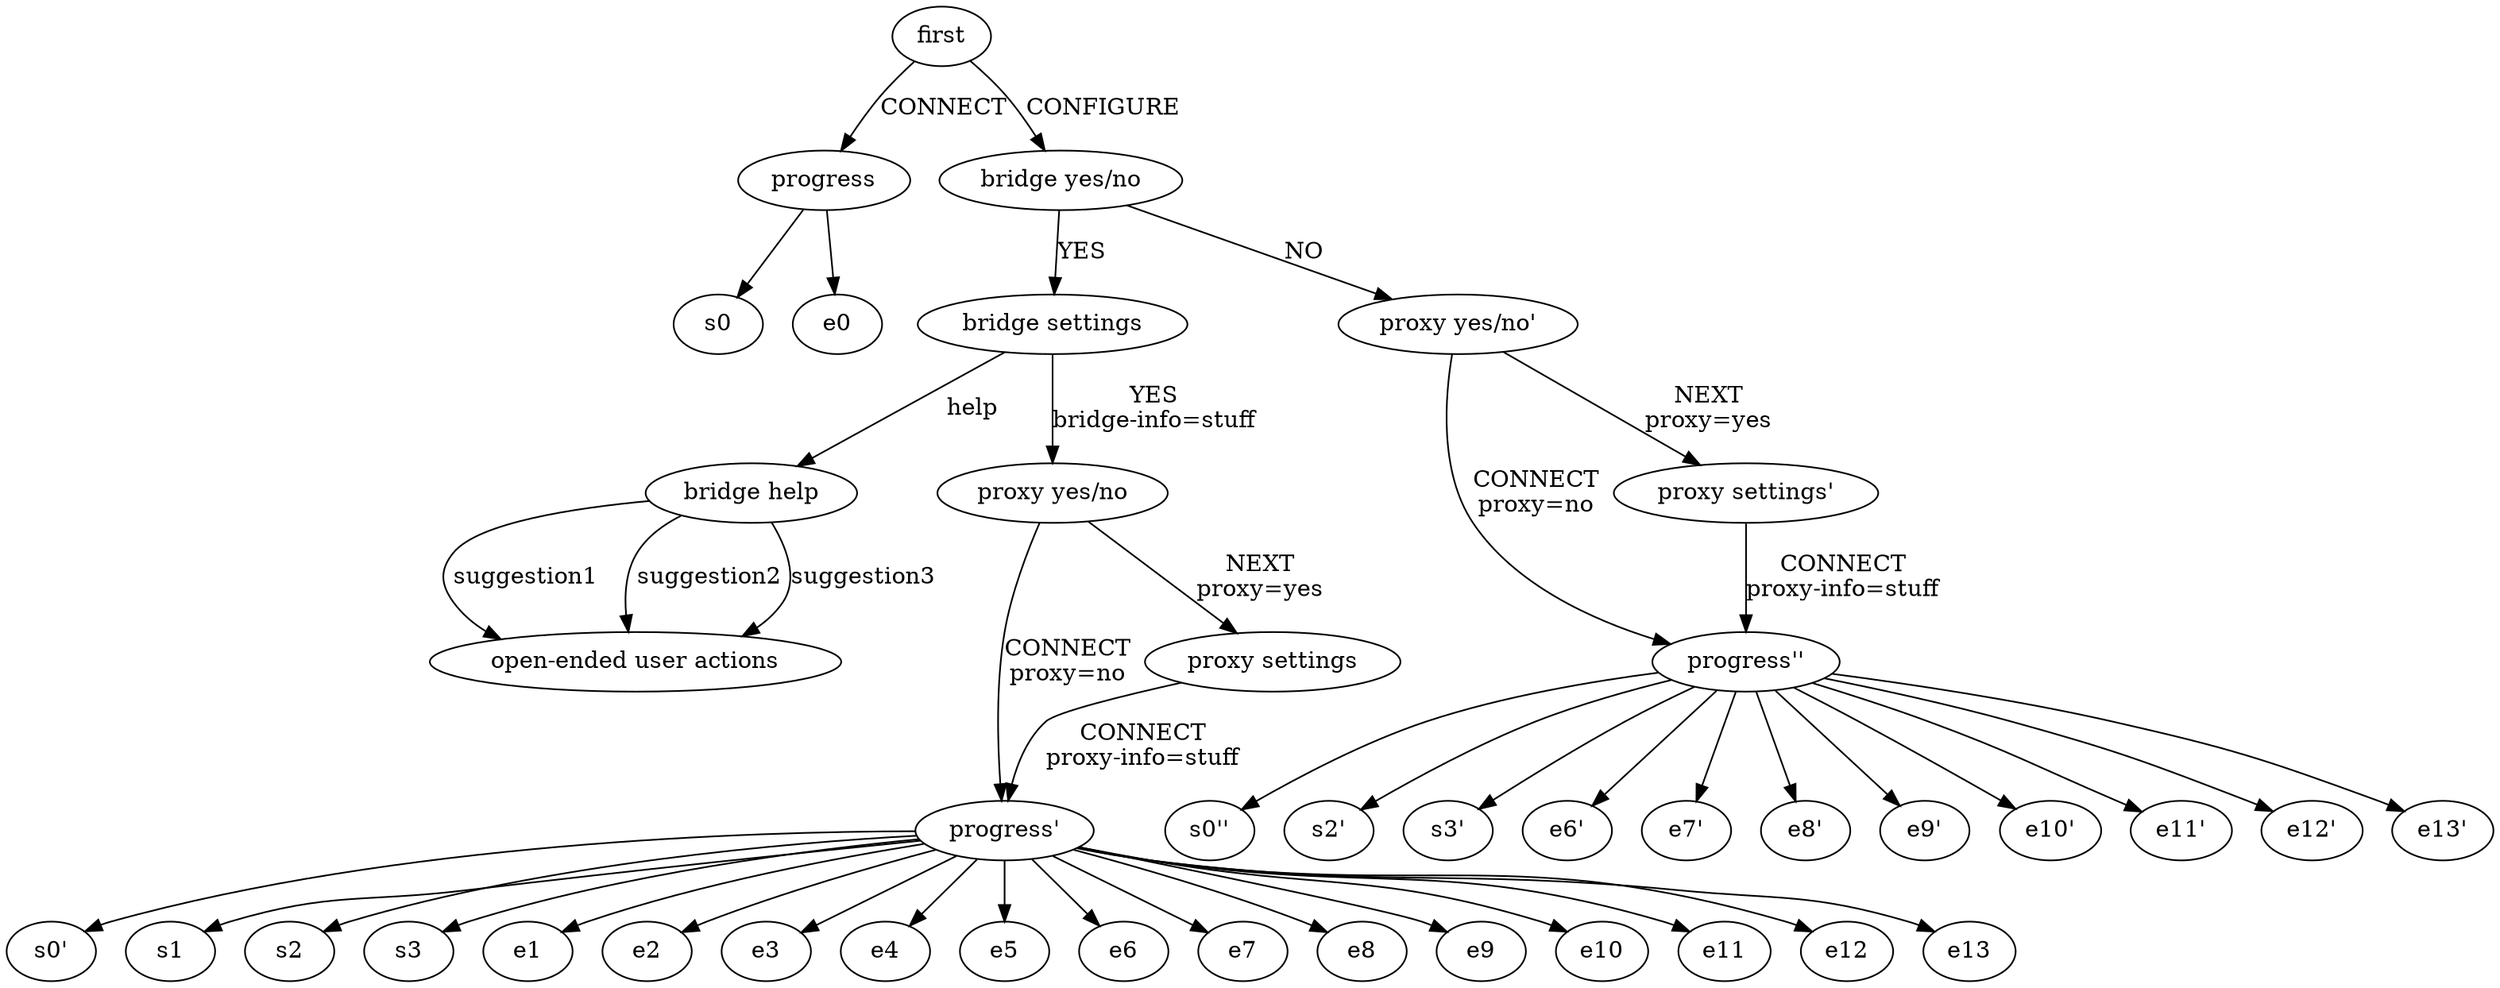 digraph torconfig {
	#"first" -> q0 [label=quit];
	"first" -> "progress" [label=CONNECT];
	#"progress" -> "first" [label=cancel];
	#"progress" -> "progress" [label="timeout?!"];
	"progress" -> "s0"; #no bridge no proxy connection
	"progress" -> "e0"; #need a bridge or proxy
	"first" -> "bridge yes/no" [label=CONFIGURE];
	#"bridge yes/no" -> q1 [label=quit];
	"bridge yes/no" -> "bridge settings" [label=YES];
	#"bridge settings" -> "bridge yes/no" [label=back];
	#"bridge settings" -> q2 [label=quit];
	"bridge settings" -> "bridge help" [label=help];
	#"bridge help" -> "bridge settings" [label=done];
	"bridge help" -> "open-ended user actions" [label=suggestion1];
	"bridge help" -> "open-ended user actions" [label=suggestion2];
	"bridge help" -> "open-ended user actions" [label=suggestion3];
	"bridge yes/no" -> "proxy yes/no'" [label=NO];
	"bridge settings" -> "proxy yes/no" [label="YES\nbridge-info=stuff"];
	#####################################################################################################
	#"proxy yes/no" -> "bridge yes/no" [label="back\nbridge=no"];
	#"proxy yes/no" -> "bridge settings" [label="back\nbridge=yes"];
	#"proxy yes/no" -> q3 [label=quit];
	"proxy yes/no" -> "progress'" [label="CONNECT\nproxy=no"];
	"progress'" -> "s0'"; #no bridge no proxy connection
	"progress'" -> "s1"; #bridge no proxy connection 
	"progress'" -> "s2"; #selected proxy type, good address syntax, good ip address, blank port
	"progress'" -> "s3"; #selected proxy type, good address syntax, good ip address, good port
	"progress'" -> "e1"; #bridge blocked in country
	"progress'" -> "e2"; #unspecified bridges
	"progress'" -> "e3"; #bridge syntax error
	"progress'" -> "e4"; #custom bridge: good syntax, bad ip address
	"progress'" -> "e5"; #custom bridge blocked
	"proxy yes/no" -> "proxy settings" [label="NEXT\nproxy=yes"];	
	#"proxy settings" -> "proxy yes/no" [label="back\nproxy=yes"];
	#"proxy settings" -> q4 [label=quit];
	"proxy settings" -> "progress'" [label="CONNECT\nproxy-info=stuff"];
	"progress'" -> "e6"; #blank proxy input
	"progress'" -> "e7"; #no proxy type
	"progress'" -> "e8"; #selected proxy type, bad address syntax
	"progress'" -> "e9"; #selected proxy type, good address syntax, bad ip address, blank port
	"progress'" -> "e10"; #selected proxy type, good address syntax, bad ip address, good port
	"progress'" -> "e11"; #selected proxy type, good address syntax, bad ip address, bad port
	"progress'" -> "e12"; #selected proxy type, good address syntax, good ip address, bad port
	"progress'" -> "e13"; #selected proxy type, good address syntax, good ip address, blank port
	#####################################################################################################
	#"proxy yes/no'" -> "bridge yes/no" [label="back\nbridge=no"];
	#"proxy yes/no'" -> "q3'" [label=quit];
	"proxy yes/no'" -> "progress''" [label="CONNECT\nproxy=no"];
	"progress''" -> "s0''"; #no bridge no rpoxy connection 
	"progress''" -> "s2'"; #selected proxy type, good address syntax, good ip address, blank port
	"progress''" -> "s3'"; #selected proxy type, good address syntax, good ip address, good port
	"proxy yes/no'" -> "proxy settings'" [label="NEXT\nproxy=yes"];	
	#"proxy settings'" -> "proxy yes/no'" [label="back\nproxy=yes"];
	#"proxy settings'" -> "q4'" [label=quit];
	"proxy settings'" -> "progress''" [label="CONNECT\nproxy-info=stuff"];
	"progress''" -> "e6'"; #blank proxy input
	"progress''" -> "e7'"; #no proxy type
	"progress''" -> "e8'"; #selected proxy type, bad adddress syntax
	"progress''" -> "e9'"; #selected proxy type, good address syntax, bad ip address, blank port
	"progress''" -> "e10'"; #selected proxy type, good address syntax, bad ip address, good port
	"progress''" -> "e11'"; #selected proxy type, good address syntax, bad ip address, bad port
	"progress''" -> "e12'"; #selected proxy type, good address syntax, good ip address, bad port
	"progress''" -> "e13'"; #selected proxy type, good address syntax, good ip address, blank port
}
